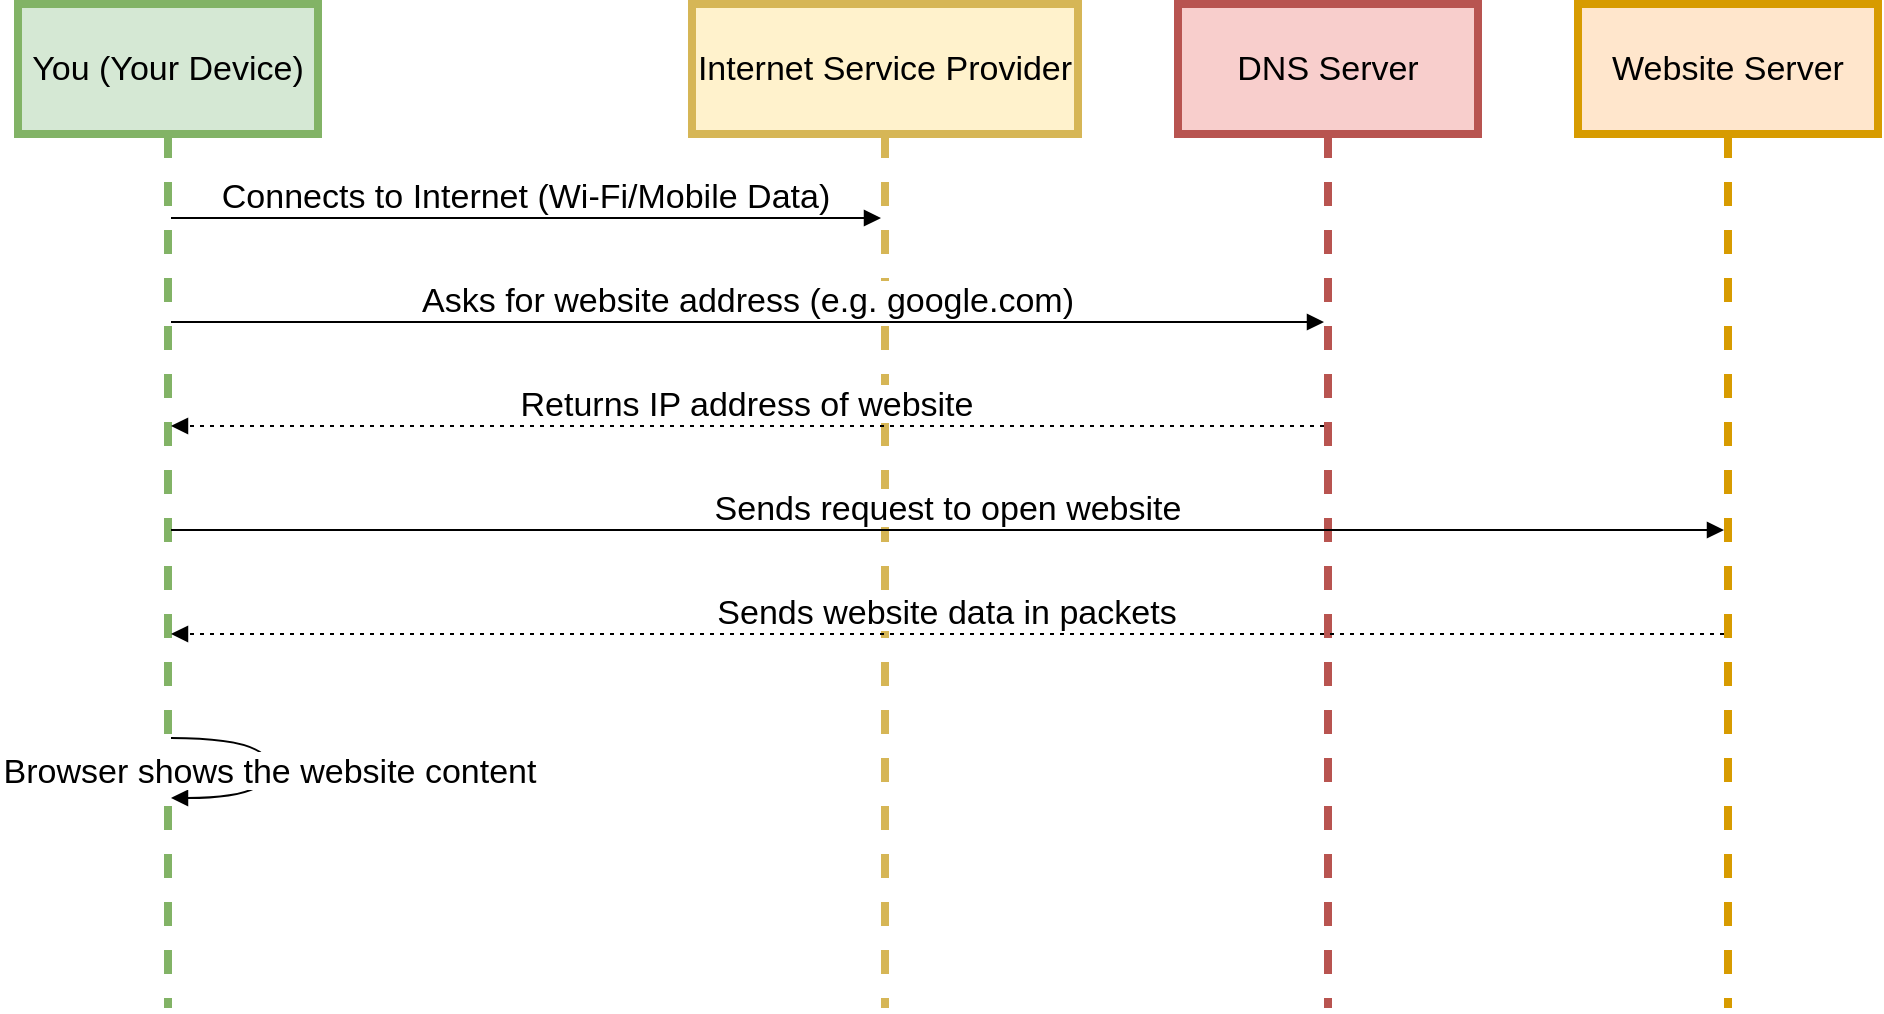 <mxfile version="26.2.13">
  <diagram name="Page-1" id="Wft99vleqtvQuX-fibYB">
    <mxGraphModel dx="1374" dy="483" grid="1" gridSize="10" guides="1" tooltips="1" connect="1" arrows="1" fold="1" page="1" pageScale="1" pageWidth="850" pageHeight="1100" math="0" shadow="0">
      <root>
        <mxCell id="0" />
        <mxCell id="1" parent="0" />
        <mxCell id="uRDiBV-X5QJQC1G1MLAr-1" value="You (Your Device)" style="shape=umlLifeline;perimeter=lifelinePerimeter;whiteSpace=wrap;container=1;dropTarget=0;collapsible=0;recursiveResize=0;outlineConnect=0;portConstraint=eastwest;newEdgeStyle={&quot;edgeStyle&quot;:&quot;elbowEdgeStyle&quot;,&quot;elbow&quot;:&quot;vertical&quot;,&quot;curved&quot;:0,&quot;rounded&quot;:0};size=65;fillColor=#d5e8d4;strokeColor=#82b366;fontSize=17;strokeWidth=4;perimeterSpacing=1;" parent="1" vertex="1">
          <mxGeometry x="20" y="20" width="150" height="502" as="geometry" />
        </mxCell>
        <mxCell id="uRDiBV-X5QJQC1G1MLAr-2" value="Internet Service Provider" style="shape=umlLifeline;perimeter=lifelinePerimeter;whiteSpace=wrap;container=1;dropTarget=0;collapsible=0;recursiveResize=0;outlineConnect=0;portConstraint=eastwest;newEdgeStyle={&quot;edgeStyle&quot;:&quot;elbowEdgeStyle&quot;,&quot;elbow&quot;:&quot;vertical&quot;,&quot;curved&quot;:0,&quot;rounded&quot;:0};size=65;fillColor=#fff2cc;strokeColor=#d6b656;fontSize=17;strokeWidth=4;perimeterSpacing=1;" parent="1" vertex="1">
          <mxGeometry x="357" y="20" width="193" height="502" as="geometry" />
        </mxCell>
        <mxCell id="uRDiBV-X5QJQC1G1MLAr-3" value="DNS Server" style="shape=umlLifeline;perimeter=lifelinePerimeter;whiteSpace=wrap;container=1;dropTarget=0;collapsible=0;recursiveResize=0;outlineConnect=0;portConstraint=eastwest;newEdgeStyle={&quot;edgeStyle&quot;:&quot;elbowEdgeStyle&quot;,&quot;elbow&quot;:&quot;vertical&quot;,&quot;curved&quot;:0,&quot;rounded&quot;:0};size=65;fillColor=#f8cecc;strokeColor=#b85450;fontSize=17;strokeWidth=4;perimeterSpacing=1;" parent="1" vertex="1">
          <mxGeometry x="600" y="20" width="150" height="502" as="geometry" />
        </mxCell>
        <mxCell id="uRDiBV-X5QJQC1G1MLAr-4" value="Website Server" style="shape=umlLifeline;perimeter=lifelinePerimeter;whiteSpace=wrap;container=1;dropTarget=0;collapsible=0;recursiveResize=0;outlineConnect=0;portConstraint=eastwest;newEdgeStyle={&quot;edgeStyle&quot;:&quot;elbowEdgeStyle&quot;,&quot;elbow&quot;:&quot;vertical&quot;,&quot;curved&quot;:0,&quot;rounded&quot;:0};size=65;fillColor=#ffe6cc;strokeColor=#d79b00;fontSize=17;strokeWidth=4;perimeterSpacing=1;" parent="1" vertex="1">
          <mxGeometry x="800" y="20" width="150" height="502" as="geometry" />
        </mxCell>
        <mxCell id="uRDiBV-X5QJQC1G1MLAr-5" value="Connects to Internet (Wi-Fi/Mobile Data)" style="verticalAlign=bottom;edgeStyle=elbowEdgeStyle;elbow=vertical;curved=0;rounded=0;endArrow=block;fontSize=17;" parent="1" source="uRDiBV-X5QJQC1G1MLAr-1" target="uRDiBV-X5QJQC1G1MLAr-2" edge="1">
          <mxGeometry relative="1" as="geometry">
            <Array as="points">
              <mxPoint x="283" y="127" />
            </Array>
          </mxGeometry>
        </mxCell>
        <mxCell id="uRDiBV-X5QJQC1G1MLAr-6" value="Asks for website address (e.g. google.com)" style="verticalAlign=bottom;edgeStyle=elbowEdgeStyle;elbow=vertical;curved=0;rounded=0;endArrow=block;fontSize=17;" parent="1" source="uRDiBV-X5QJQC1G1MLAr-1" target="uRDiBV-X5QJQC1G1MLAr-3" edge="1">
          <mxGeometry relative="1" as="geometry">
            <Array as="points">
              <mxPoint x="393" y="179" />
            </Array>
          </mxGeometry>
        </mxCell>
        <mxCell id="uRDiBV-X5QJQC1G1MLAr-7" value="Returns IP address of website" style="verticalAlign=bottom;edgeStyle=elbowEdgeStyle;elbow=vertical;curved=0;rounded=0;dashed=1;dashPattern=2 3;endArrow=block;fontSize=17;" parent="1" source="uRDiBV-X5QJQC1G1MLAr-3" target="uRDiBV-X5QJQC1G1MLAr-1" edge="1">
          <mxGeometry relative="1" as="geometry">
            <Array as="points">
              <mxPoint x="396" y="231" />
            </Array>
          </mxGeometry>
        </mxCell>
        <mxCell id="uRDiBV-X5QJQC1G1MLAr-8" value="Sends request to open website" style="verticalAlign=bottom;edgeStyle=elbowEdgeStyle;elbow=vertical;curved=0;rounded=0;endArrow=block;fontSize=17;" parent="1" source="uRDiBV-X5QJQC1G1MLAr-1" target="uRDiBV-X5QJQC1G1MLAr-4" edge="1">
          <mxGeometry relative="1" as="geometry">
            <Array as="points">
              <mxPoint x="493" y="283" />
            </Array>
          </mxGeometry>
        </mxCell>
        <mxCell id="uRDiBV-X5QJQC1G1MLAr-9" value="Sends website data in packets" style="verticalAlign=bottom;edgeStyle=elbowEdgeStyle;elbow=vertical;curved=0;rounded=0;dashed=1;dashPattern=2 3;endArrow=block;fontSize=17;" parent="1" source="uRDiBV-X5QJQC1G1MLAr-4" target="uRDiBV-X5QJQC1G1MLAr-1" edge="1">
          <mxGeometry relative="1" as="geometry">
            <Array as="points">
              <mxPoint x="496" y="335" />
            </Array>
          </mxGeometry>
        </mxCell>
        <mxCell id="uRDiBV-X5QJQC1G1MLAr-10" value="Browser shows the website content" style="curved=1;endArrow=block;rounded=0;fontSize=17;" parent="1" source="uRDiBV-X5QJQC1G1MLAr-1" target="uRDiBV-X5QJQC1G1MLAr-1" edge="1">
          <mxGeometry relative="1" as="geometry">
            <Array as="points">
              <mxPoint x="146" y="387" />
              <mxPoint x="146" y="417" />
            </Array>
          </mxGeometry>
        </mxCell>
      </root>
    </mxGraphModel>
  </diagram>
</mxfile>
